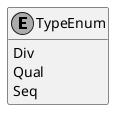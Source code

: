 ﻿@startuml
skinparam monochrome true
hide empty members

enum TypeEnum {
    Div
    Qual
    Seq
}

@enduml
